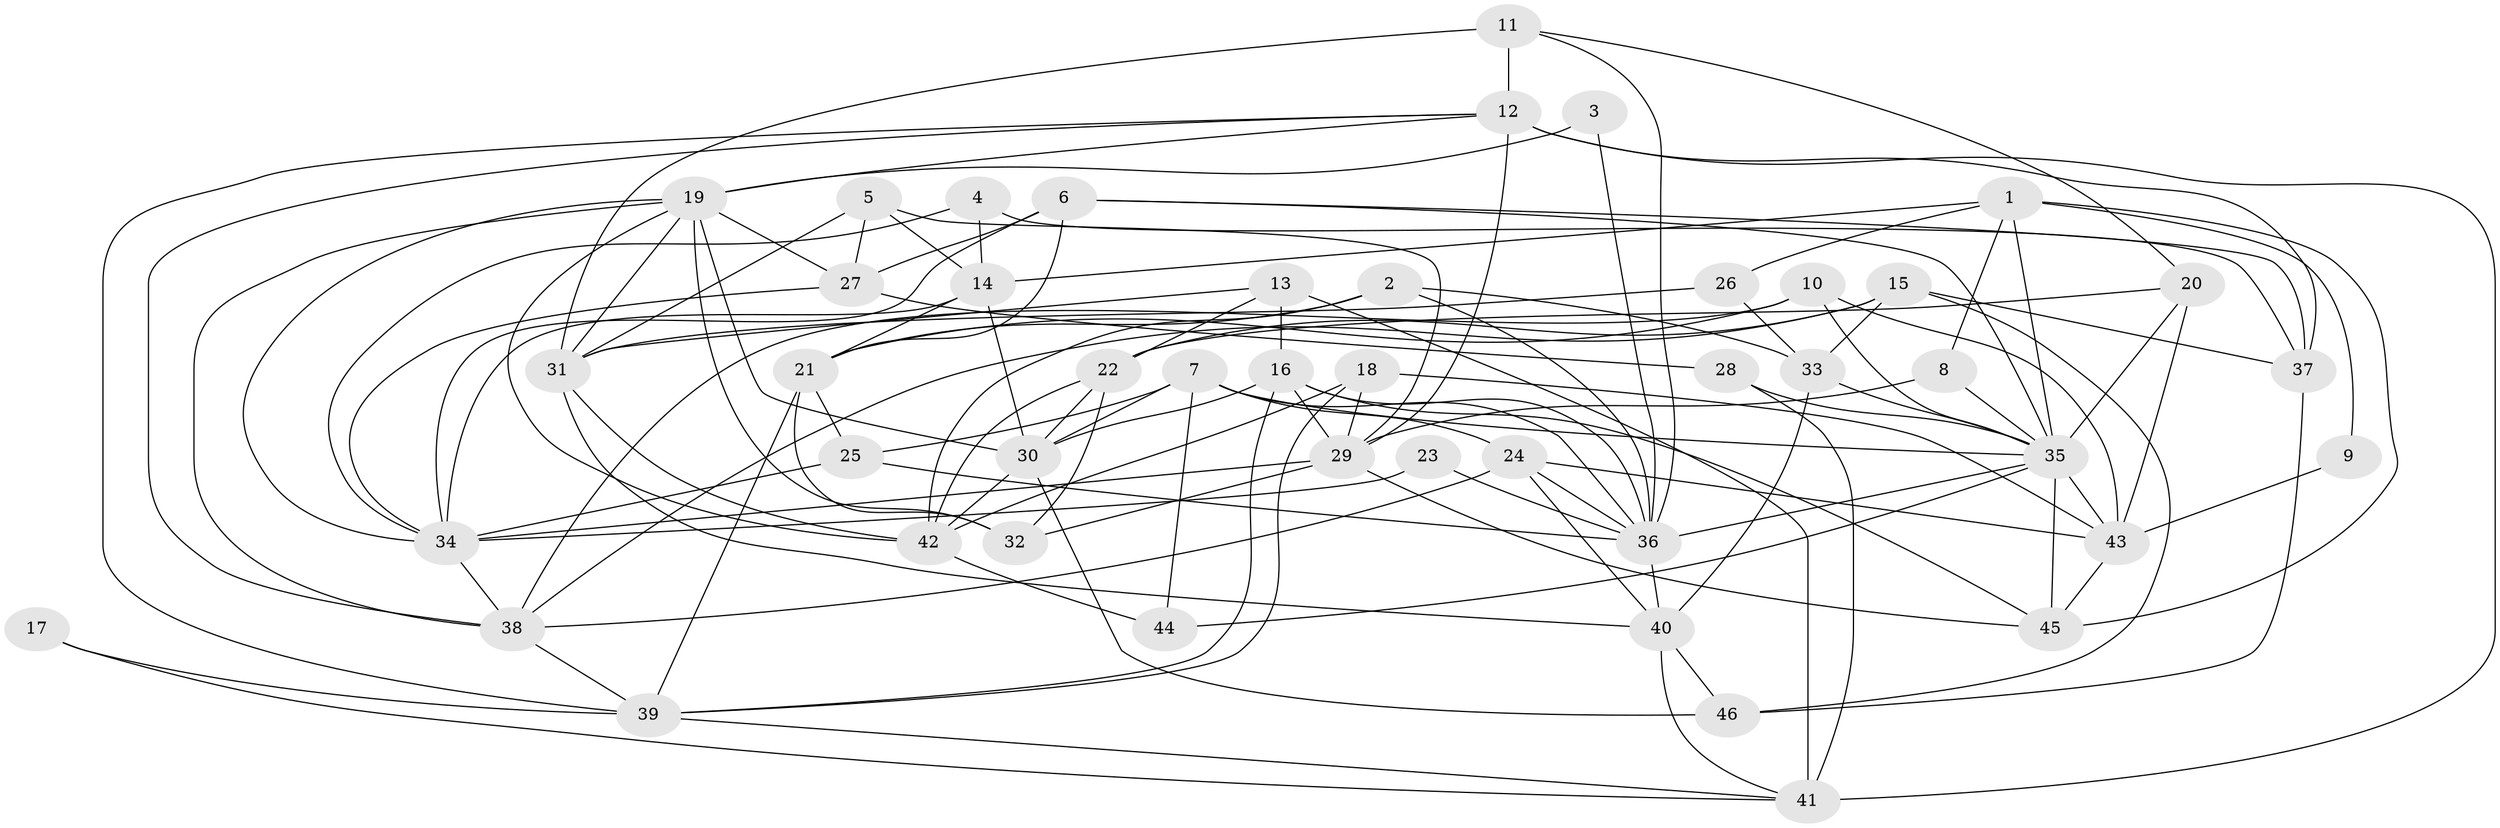 // original degree distribution, {6: 0.0989010989010989, 5: 0.18681318681318682, 3: 0.27472527472527475, 4: 0.27472527472527475, 2: 0.12087912087912088, 7: 0.04395604395604396}
// Generated by graph-tools (version 1.1) at 2025/26/03/09/25 03:26:14]
// undirected, 46 vertices, 122 edges
graph export_dot {
graph [start="1"]
  node [color=gray90,style=filled];
  1;
  2;
  3;
  4;
  5;
  6;
  7;
  8;
  9;
  10;
  11;
  12;
  13;
  14;
  15;
  16;
  17;
  18;
  19;
  20;
  21;
  22;
  23;
  24;
  25;
  26;
  27;
  28;
  29;
  30;
  31;
  32;
  33;
  34;
  35;
  36;
  37;
  38;
  39;
  40;
  41;
  42;
  43;
  44;
  45;
  46;
  1 -- 8 [weight=1.0];
  1 -- 9 [weight=1.0];
  1 -- 14 [weight=2.0];
  1 -- 26 [weight=1.0];
  1 -- 35 [weight=1.0];
  1 -- 45 [weight=1.0];
  2 -- 21 [weight=1.0];
  2 -- 33 [weight=1.0];
  2 -- 36 [weight=1.0];
  2 -- 42 [weight=1.0];
  3 -- 19 [weight=1.0];
  3 -- 36 [weight=1.0];
  4 -- 14 [weight=1.0];
  4 -- 34 [weight=1.0];
  4 -- 37 [weight=1.0];
  5 -- 14 [weight=1.0];
  5 -- 27 [weight=1.0];
  5 -- 29 [weight=1.0];
  5 -- 31 [weight=1.0];
  6 -- 21 [weight=1.0];
  6 -- 27 [weight=1.0];
  6 -- 34 [weight=1.0];
  6 -- 35 [weight=1.0];
  6 -- 37 [weight=1.0];
  7 -- 24 [weight=1.0];
  7 -- 25 [weight=1.0];
  7 -- 30 [weight=1.0];
  7 -- 35 [weight=1.0];
  7 -- 36 [weight=1.0];
  7 -- 44 [weight=1.0];
  8 -- 29 [weight=2.0];
  8 -- 35 [weight=3.0];
  9 -- 43 [weight=1.0];
  10 -- 21 [weight=1.0];
  10 -- 35 [weight=1.0];
  10 -- 38 [weight=1.0];
  10 -- 43 [weight=1.0];
  11 -- 12 [weight=1.0];
  11 -- 20 [weight=1.0];
  11 -- 31 [weight=2.0];
  11 -- 36 [weight=1.0];
  12 -- 19 [weight=1.0];
  12 -- 29 [weight=2.0];
  12 -- 37 [weight=1.0];
  12 -- 38 [weight=1.0];
  12 -- 39 [weight=1.0];
  12 -- 41 [weight=1.0];
  13 -- 16 [weight=1.0];
  13 -- 22 [weight=1.0];
  13 -- 31 [weight=1.0];
  13 -- 41 [weight=2.0];
  14 -- 21 [weight=1.0];
  14 -- 30 [weight=1.0];
  14 -- 34 [weight=1.0];
  15 -- 22 [weight=1.0];
  15 -- 33 [weight=1.0];
  15 -- 37 [weight=1.0];
  15 -- 38 [weight=1.0];
  15 -- 46 [weight=1.0];
  16 -- 29 [weight=2.0];
  16 -- 30 [weight=1.0];
  16 -- 36 [weight=1.0];
  16 -- 39 [weight=1.0];
  16 -- 45 [weight=1.0];
  17 -- 39 [weight=1.0];
  17 -- 41 [weight=1.0];
  18 -- 29 [weight=1.0];
  18 -- 39 [weight=1.0];
  18 -- 42 [weight=1.0];
  18 -- 43 [weight=1.0];
  19 -- 27 [weight=1.0];
  19 -- 30 [weight=1.0];
  19 -- 31 [weight=1.0];
  19 -- 32 [weight=2.0];
  19 -- 34 [weight=1.0];
  19 -- 38 [weight=1.0];
  19 -- 42 [weight=1.0];
  20 -- 22 [weight=1.0];
  20 -- 35 [weight=1.0];
  20 -- 43 [weight=1.0];
  21 -- 25 [weight=1.0];
  21 -- 32 [weight=1.0];
  21 -- 39 [weight=1.0];
  22 -- 30 [weight=1.0];
  22 -- 32 [weight=1.0];
  22 -- 42 [weight=1.0];
  23 -- 34 [weight=1.0];
  23 -- 36 [weight=1.0];
  24 -- 36 [weight=1.0];
  24 -- 38 [weight=1.0];
  24 -- 40 [weight=1.0];
  24 -- 43 [weight=1.0];
  25 -- 34 [weight=2.0];
  25 -- 36 [weight=1.0];
  26 -- 31 [weight=1.0];
  26 -- 33 [weight=1.0];
  27 -- 28 [weight=1.0];
  27 -- 34 [weight=1.0];
  28 -- 35 [weight=1.0];
  28 -- 41 [weight=1.0];
  29 -- 32 [weight=1.0];
  29 -- 34 [weight=1.0];
  29 -- 45 [weight=1.0];
  30 -- 42 [weight=1.0];
  30 -- 46 [weight=1.0];
  31 -- 40 [weight=1.0];
  31 -- 42 [weight=1.0];
  33 -- 35 [weight=1.0];
  33 -- 40 [weight=1.0];
  34 -- 38 [weight=1.0];
  35 -- 36 [weight=1.0];
  35 -- 43 [weight=1.0];
  35 -- 44 [weight=1.0];
  35 -- 45 [weight=1.0];
  36 -- 40 [weight=1.0];
  37 -- 46 [weight=1.0];
  38 -- 39 [weight=1.0];
  39 -- 41 [weight=1.0];
  40 -- 41 [weight=1.0];
  40 -- 46 [weight=2.0];
  42 -- 44 [weight=1.0];
  43 -- 45 [weight=1.0];
}
